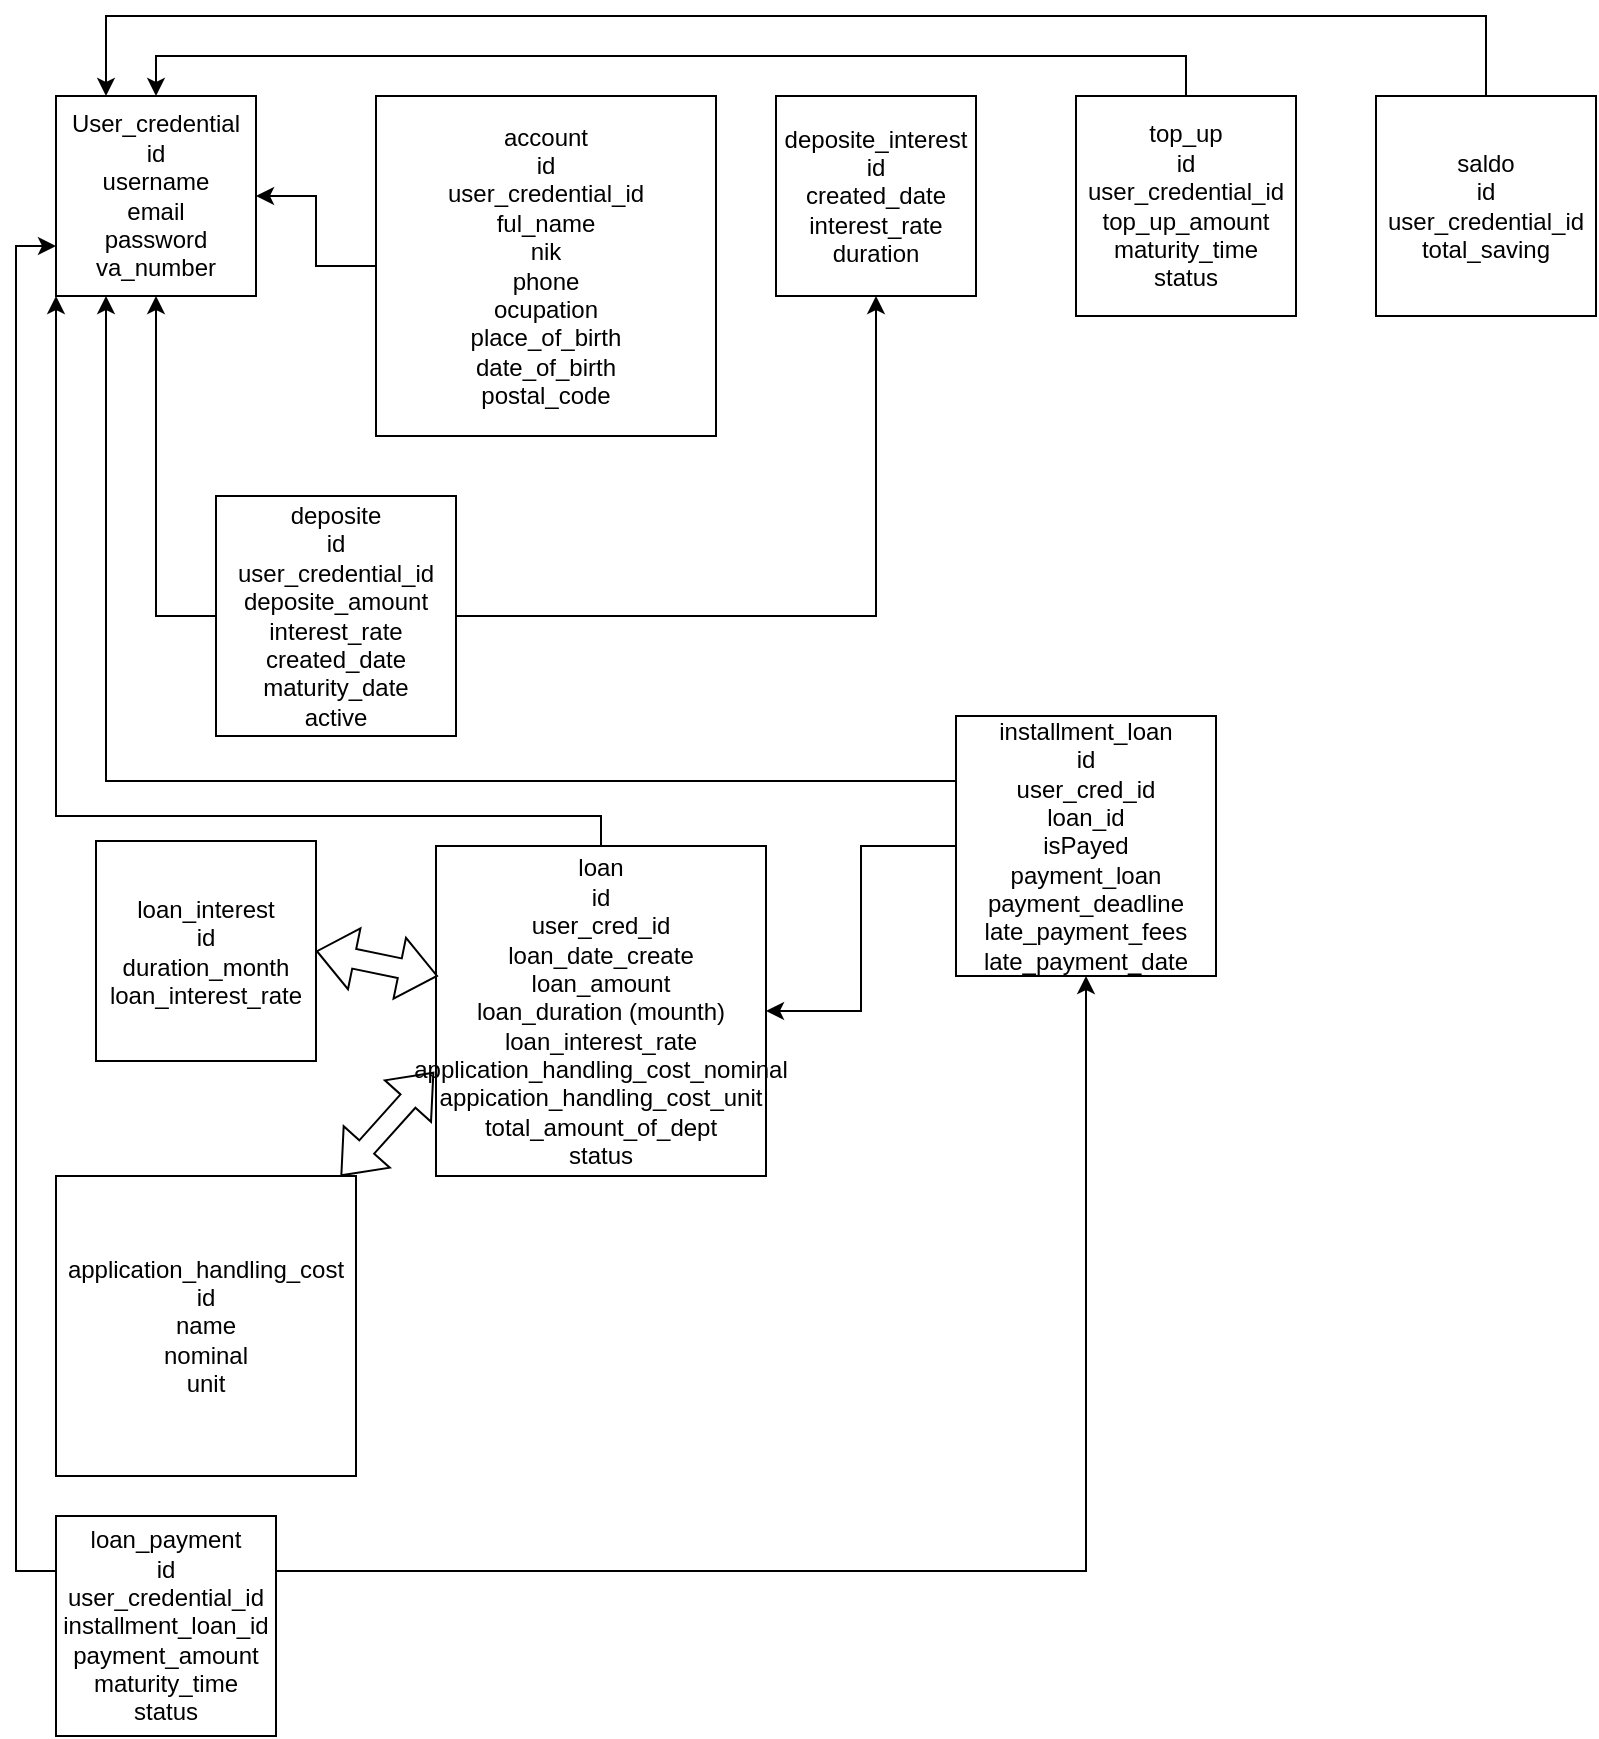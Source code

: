 <mxfile version="21.7.4" type="github">
  <diagram name="Page-1" id="IRqSY0UORqlvK6jRo1As">
    <mxGraphModel dx="880" dy="446" grid="1" gridSize="10" guides="1" tooltips="1" connect="1" arrows="1" fold="1" page="1" pageScale="1" pageWidth="850" pageHeight="1100" math="0" shadow="0">
      <root>
        <mxCell id="0" />
        <mxCell id="1" parent="0" />
        <mxCell id="sOJzw8-aGb0DBQRZUdF_-1" value="User_credential&lt;br&gt;id&lt;br&gt;username&lt;br&gt;email&lt;br&gt;password&lt;br&gt;va_number" style="whiteSpace=wrap;html=1;aspect=fixed;" parent="1" vertex="1">
          <mxGeometry x="50" y="50" width="100" height="100" as="geometry" />
        </mxCell>
        <mxCell id="sOJzw8-aGb0DBQRZUdF_-3" value="" style="edgeStyle=orthogonalEdgeStyle;rounded=0;orthogonalLoop=1;jettySize=auto;html=1;" parent="1" source="sOJzw8-aGb0DBQRZUdF_-2" target="sOJzw8-aGb0DBQRZUdF_-1" edge="1">
          <mxGeometry relative="1" as="geometry" />
        </mxCell>
        <mxCell id="sOJzw8-aGb0DBQRZUdF_-2" value="account&lt;br&gt;id&lt;br&gt;user_credential_id&lt;br&gt;ful_name&lt;br&gt;nik&lt;br&gt;phone&lt;br&gt;ocupation&lt;br&gt;place_of_birth&lt;br&gt;date_of_birth&lt;br&gt;postal_code" style="whiteSpace=wrap;html=1;aspect=fixed;" parent="1" vertex="1">
          <mxGeometry x="210" y="50" width="170" height="170" as="geometry" />
        </mxCell>
        <mxCell id="sOJzw8-aGb0DBQRZUdF_-8" style="edgeStyle=orthogonalEdgeStyle;rounded=0;orthogonalLoop=1;jettySize=auto;html=1;exitX=0;exitY=0.5;exitDx=0;exitDy=0;" parent="1" source="sOJzw8-aGb0DBQRZUdF_-4" target="sOJzw8-aGb0DBQRZUdF_-1" edge="1">
          <mxGeometry relative="1" as="geometry" />
        </mxCell>
        <mxCell id="sOJzw8-aGb0DBQRZUdF_-9" style="edgeStyle=orthogonalEdgeStyle;rounded=0;orthogonalLoop=1;jettySize=auto;html=1;exitX=1;exitY=0.5;exitDx=0;exitDy=0;entryX=0.5;entryY=1;entryDx=0;entryDy=0;" parent="1" source="sOJzw8-aGb0DBQRZUdF_-4" target="sOJzw8-aGb0DBQRZUdF_-6" edge="1">
          <mxGeometry relative="1" as="geometry" />
        </mxCell>
        <mxCell id="sOJzw8-aGb0DBQRZUdF_-4" value="deposite&lt;br&gt;id&lt;br&gt;user_credential_id&lt;br&gt;deposite_amount&lt;br&gt;interest_rate&lt;br&gt;created_date&lt;br&gt;maturity_date&lt;br&gt;active" style="whiteSpace=wrap;html=1;aspect=fixed;" parent="1" vertex="1">
          <mxGeometry x="130" y="250" width="120" height="120" as="geometry" />
        </mxCell>
        <mxCell id="sOJzw8-aGb0DBQRZUdF_-6" value="deposite_interest&lt;br&gt;id&lt;br&gt;created_date&lt;br&gt;interest_rate&lt;br&gt;duration" style="whiteSpace=wrap;html=1;aspect=fixed;" parent="1" vertex="1">
          <mxGeometry x="410" y="50" width="100" height="100" as="geometry" />
        </mxCell>
        <mxCell id="H8JlLTUlfAyMEv2b3wwE-8" style="edgeStyle=orthogonalEdgeStyle;rounded=0;orthogonalLoop=1;jettySize=auto;html=1;exitX=0.5;exitY=0;exitDx=0;exitDy=0;entryX=0.5;entryY=0;entryDx=0;entryDy=0;" edge="1" parent="1" source="sOJzw8-aGb0DBQRZUdF_-10" target="sOJzw8-aGb0DBQRZUdF_-1">
          <mxGeometry relative="1" as="geometry" />
        </mxCell>
        <mxCell id="sOJzw8-aGb0DBQRZUdF_-10" value="top_up&lt;br&gt;id&lt;br&gt;user_credential_id&lt;br&gt;top_up_amount&lt;br&gt;maturity_time&lt;br&gt;status" style="whiteSpace=wrap;html=1;aspect=fixed;" parent="1" vertex="1">
          <mxGeometry x="560" y="50" width="110" height="110" as="geometry" />
        </mxCell>
        <mxCell id="sOJzw8-aGb0DBQRZUdF_-12" style="edgeStyle=orthogonalEdgeStyle;rounded=0;orthogonalLoop=1;jettySize=auto;html=1;exitX=0.5;exitY=0;exitDx=0;exitDy=0;entryX=0.25;entryY=0;entryDx=0;entryDy=0;" parent="1" source="sOJzw8-aGb0DBQRZUdF_-11" target="sOJzw8-aGb0DBQRZUdF_-1" edge="1">
          <mxGeometry relative="1" as="geometry">
            <Array as="points">
              <mxPoint x="765" y="10" />
              <mxPoint x="75" y="10" />
            </Array>
          </mxGeometry>
        </mxCell>
        <mxCell id="sOJzw8-aGb0DBQRZUdF_-11" value="saldo&lt;br&gt;id&lt;br&gt;user_credential_id&lt;br&gt;total_saving" style="whiteSpace=wrap;html=1;aspect=fixed;" parent="1" vertex="1">
          <mxGeometry x="710" y="50" width="110" height="110" as="geometry" />
        </mxCell>
        <mxCell id="sOJzw8-aGb0DBQRZUdF_-13" value="loan_interest&lt;br&gt;id&lt;br&gt;duration_month&lt;br&gt;loan_interest_rate" style="whiteSpace=wrap;html=1;aspect=fixed;" parent="1" vertex="1">
          <mxGeometry x="70" y="422.5" width="110" height="110" as="geometry" />
        </mxCell>
        <mxCell id="H8JlLTUlfAyMEv2b3wwE-7" style="edgeStyle=orthogonalEdgeStyle;rounded=0;orthogonalLoop=1;jettySize=auto;html=1;exitX=0.5;exitY=0;exitDx=0;exitDy=0;entryX=0;entryY=1;entryDx=0;entryDy=0;" edge="1" parent="1" source="sOJzw8-aGb0DBQRZUdF_-14" target="sOJzw8-aGb0DBQRZUdF_-1">
          <mxGeometry relative="1" as="geometry">
            <Array as="points">
              <mxPoint x="323" y="410" />
              <mxPoint x="50" y="410" />
            </Array>
          </mxGeometry>
        </mxCell>
        <mxCell id="sOJzw8-aGb0DBQRZUdF_-14" value="loan&lt;br&gt;id&lt;br&gt;user_cred_id&lt;br&gt;loan_date_create&lt;br&gt;loan_amount&lt;br&gt;loan_duration (mounth)&lt;br&gt;loan_interest_rate&lt;br&gt;application_handling_cost_nominal&lt;br&gt;appication_handling_cost_unit&lt;br&gt;total_amount_of_dept&lt;br&gt;status" style="whiteSpace=wrap;html=1;aspect=fixed;" parent="1" vertex="1">
          <mxGeometry x="240" y="425" width="165" height="165" as="geometry" />
        </mxCell>
        <mxCell id="H8JlLTUlfAyMEv2b3wwE-3" style="edgeStyle=orthogonalEdgeStyle;rounded=0;orthogonalLoop=1;jettySize=auto;html=1;exitX=0;exitY=0.5;exitDx=0;exitDy=0;entryX=1;entryY=0.5;entryDx=0;entryDy=0;" edge="1" parent="1" source="H8JlLTUlfAyMEv2b3wwE-1" target="sOJzw8-aGb0DBQRZUdF_-14">
          <mxGeometry relative="1" as="geometry" />
        </mxCell>
        <mxCell id="H8JlLTUlfAyMEv2b3wwE-4" style="edgeStyle=orthogonalEdgeStyle;rounded=0;orthogonalLoop=1;jettySize=auto;html=1;exitX=0;exitY=0.25;exitDx=0;exitDy=0;entryX=0.25;entryY=1;entryDx=0;entryDy=0;" edge="1" parent="1" source="H8JlLTUlfAyMEv2b3wwE-1" target="sOJzw8-aGb0DBQRZUdF_-1">
          <mxGeometry relative="1" as="geometry" />
        </mxCell>
        <mxCell id="H8JlLTUlfAyMEv2b3wwE-1" value="installment_loan&lt;br&gt;id&lt;br&gt;user_cred_id&lt;br&gt;loan_id&lt;br&gt;isPayed&lt;br&gt;payment_loan&lt;br&gt;payment_deadline&lt;br&gt;late_payment_fees&lt;br&gt;late_payment_date" style="whiteSpace=wrap;html=1;aspect=fixed;" vertex="1" parent="1">
          <mxGeometry x="500" y="360" width="130" height="130" as="geometry" />
        </mxCell>
        <mxCell id="H8JlLTUlfAyMEv2b3wwE-2" value="application_handling_cost&lt;br&gt;id&lt;br&gt;name&lt;br&gt;nominal&lt;br&gt;unit" style="whiteSpace=wrap;html=1;aspect=fixed;" vertex="1" parent="1">
          <mxGeometry x="50" y="590" width="150" height="150" as="geometry" />
        </mxCell>
        <mxCell id="H8JlLTUlfAyMEv2b3wwE-5" value="" style="shape=flexArrow;endArrow=classic;startArrow=classic;html=1;rounded=0;exitX=1;exitY=0.5;exitDx=0;exitDy=0;entryX=0.006;entryY=0.394;entryDx=0;entryDy=0;entryPerimeter=0;" edge="1" parent="1" source="sOJzw8-aGb0DBQRZUdF_-13" target="sOJzw8-aGb0DBQRZUdF_-14">
          <mxGeometry width="100" height="100" relative="1" as="geometry">
            <mxPoint x="370" y="600" as="sourcePoint" />
            <mxPoint x="470" y="500" as="targetPoint" />
          </mxGeometry>
        </mxCell>
        <mxCell id="H8JlLTUlfAyMEv2b3wwE-6" value="" style="shape=flexArrow;endArrow=classic;startArrow=classic;html=1;rounded=0;entryX=-0.006;entryY=0.685;entryDx=0;entryDy=0;entryPerimeter=0;" edge="1" parent="1" source="H8JlLTUlfAyMEv2b3wwE-2" target="sOJzw8-aGb0DBQRZUdF_-14">
          <mxGeometry width="100" height="100" relative="1" as="geometry">
            <mxPoint x="370" y="600" as="sourcePoint" />
            <mxPoint x="470" y="500" as="targetPoint" />
          </mxGeometry>
        </mxCell>
        <mxCell id="H8JlLTUlfAyMEv2b3wwE-10" style="edgeStyle=orthogonalEdgeStyle;rounded=0;orthogonalLoop=1;jettySize=auto;html=1;exitX=0;exitY=0.25;exitDx=0;exitDy=0;entryX=0;entryY=0.75;entryDx=0;entryDy=0;" edge="1" parent="1" source="H8JlLTUlfAyMEv2b3wwE-9" target="sOJzw8-aGb0DBQRZUdF_-1">
          <mxGeometry relative="1" as="geometry" />
        </mxCell>
        <mxCell id="H8JlLTUlfAyMEv2b3wwE-11" style="edgeStyle=orthogonalEdgeStyle;rounded=0;orthogonalLoop=1;jettySize=auto;html=1;exitX=1;exitY=0.25;exitDx=0;exitDy=0;" edge="1" parent="1" source="H8JlLTUlfAyMEv2b3wwE-9" target="H8JlLTUlfAyMEv2b3wwE-1">
          <mxGeometry relative="1" as="geometry" />
        </mxCell>
        <mxCell id="H8JlLTUlfAyMEv2b3wwE-9" value="loan_payment&lt;br&gt;id&lt;br&gt;user_credential_id&lt;br&gt;installment_loan_id&lt;br&gt;payment_amount&lt;br&gt;maturity_time&lt;br&gt;status" style="whiteSpace=wrap;html=1;aspect=fixed;" vertex="1" parent="1">
          <mxGeometry x="50" y="760" width="110" height="110" as="geometry" />
        </mxCell>
      </root>
    </mxGraphModel>
  </diagram>
</mxfile>
